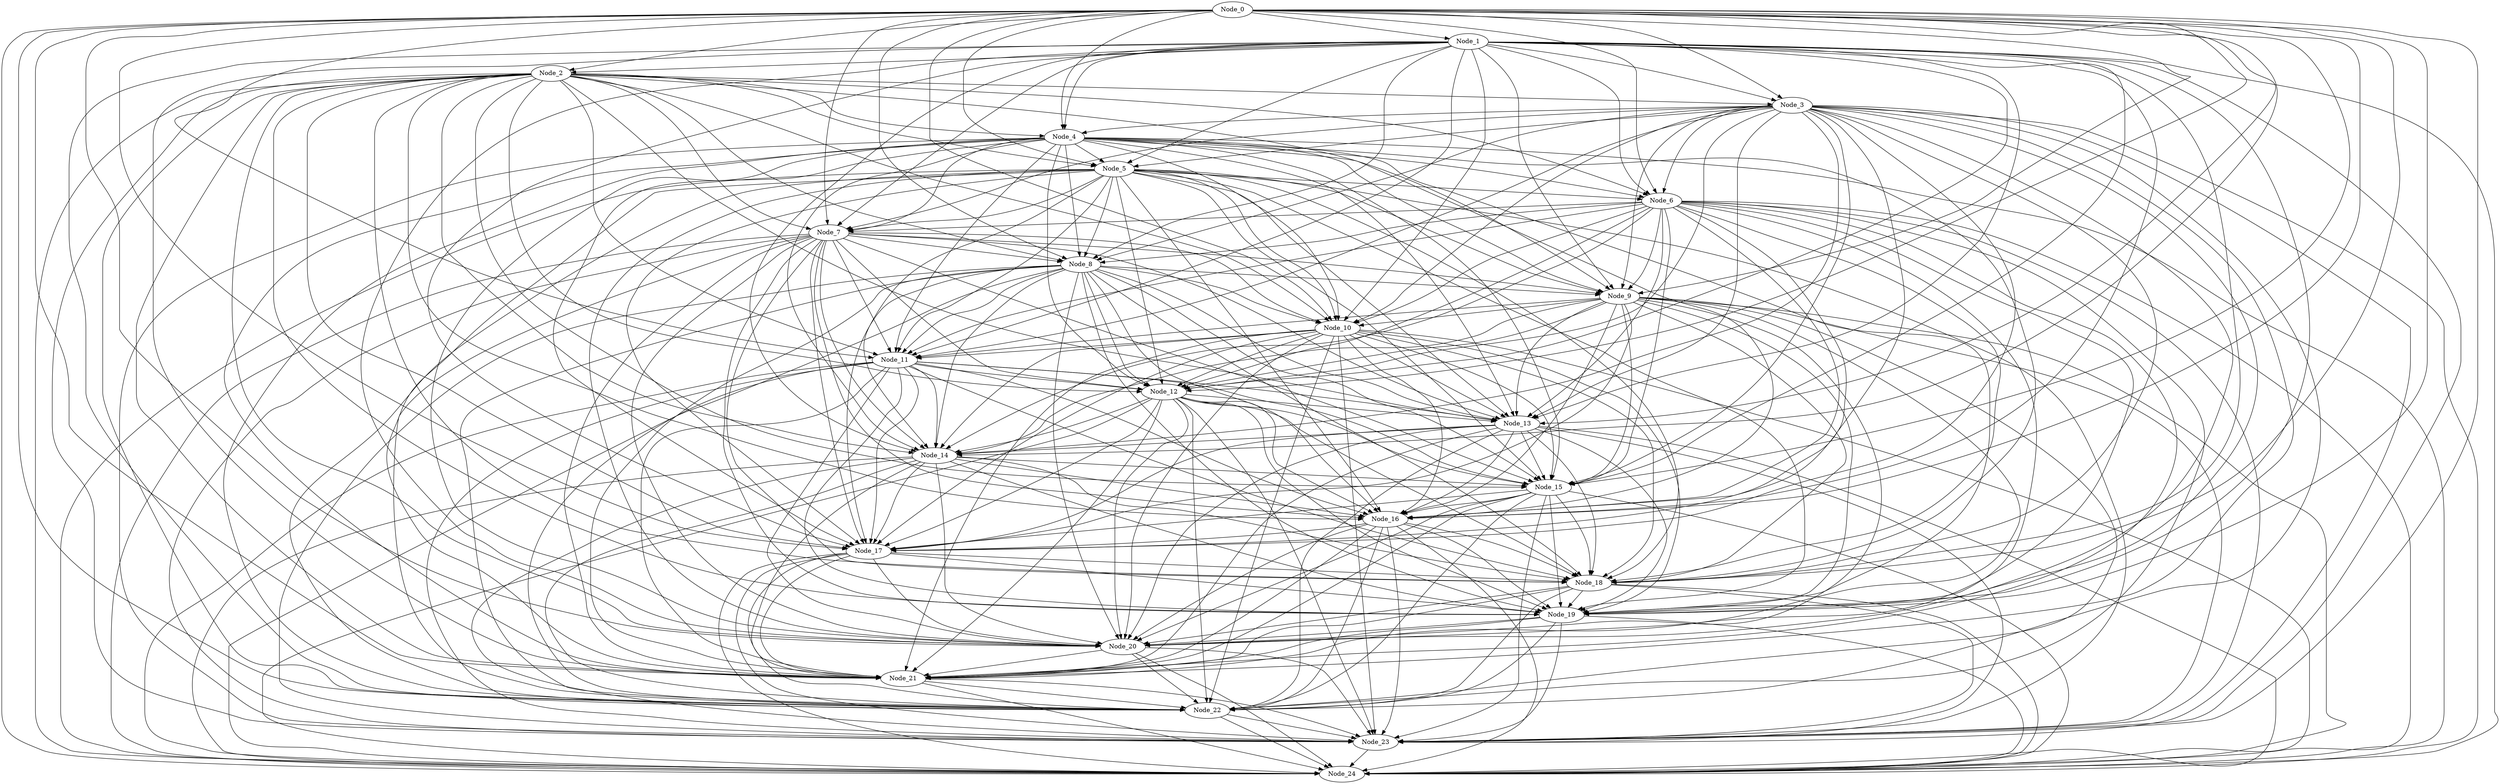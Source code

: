 digraph CliqueGraph {
	Node_0
	Node_1
	Node_2
	Node_3
	Node_4
	Node_5
	Node_6
	Node_7
	Node_8
	Node_9
	Node_10
	Node_11
	Node_12
	Node_13
	Node_14
	Node_15
	Node_16
	Node_17
	Node_18
	Node_19
	Node_20
	Node_21
	Node_22
	Node_23
	Node_24
	Node_0 -> Node_1
	Node_0 -> Node_2
	Node_0 -> Node_3
	Node_0 -> Node_4
	Node_0 -> Node_5
	Node_0 -> Node_6
	Node_0 -> Node_7
	Node_0 -> Node_8
	Node_0 -> Node_9
	Node_0 -> Node_10
	Node_0 -> Node_11
	Node_0 -> Node_12
	Node_0 -> Node_13
	Node_0 -> Node_14
	Node_0 -> Node_15
	Node_0 -> Node_16
	Node_0 -> Node_17
	Node_0 -> Node_18
	Node_0 -> Node_19
	Node_0 -> Node_20
	Node_0 -> Node_21
	Node_0 -> Node_22
	Node_0 -> Node_23
	Node_0 -> Node_24
	Node_1 -> Node_2
	Node_1 -> Node_3
	Node_1 -> Node_4
	Node_1 -> Node_5
	Node_1 -> Node_6
	Node_1 -> Node_7
	Node_1 -> Node_8
	Node_1 -> Node_9
	Node_1 -> Node_10
	Node_1 -> Node_11
	Node_1 -> Node_12
	Node_1 -> Node_13
	Node_1 -> Node_14
	Node_1 -> Node_15
	Node_1 -> Node_16
	Node_1 -> Node_17
	Node_1 -> Node_18
	Node_1 -> Node_19
	Node_1 -> Node_20
	Node_1 -> Node_21
	Node_1 -> Node_22
	Node_1 -> Node_23
	Node_1 -> Node_24
	Node_2 -> Node_3
	Node_2 -> Node_4
	Node_2 -> Node_5
	Node_2 -> Node_6
	Node_2 -> Node_7
	Node_2 -> Node_8
	Node_2 -> Node_9
	Node_2 -> Node_10
	Node_2 -> Node_11
	Node_2 -> Node_12
	Node_2 -> Node_13
	Node_2 -> Node_14
	Node_2 -> Node_15
	Node_2 -> Node_16
	Node_2 -> Node_17
	Node_2 -> Node_18
	Node_2 -> Node_19
	Node_2 -> Node_20
	Node_2 -> Node_21
	Node_2 -> Node_22
	Node_2 -> Node_23
	Node_2 -> Node_24
	Node_3 -> Node_4
	Node_3 -> Node_5
	Node_3 -> Node_6
	Node_3 -> Node_7
	Node_3 -> Node_8
	Node_3 -> Node_9
	Node_3 -> Node_10
	Node_3 -> Node_11
	Node_3 -> Node_12
	Node_3 -> Node_13
	Node_3 -> Node_14
	Node_3 -> Node_15
	Node_3 -> Node_16
	Node_3 -> Node_17
	Node_3 -> Node_18
	Node_3 -> Node_19
	Node_3 -> Node_20
	Node_3 -> Node_21
	Node_3 -> Node_22
	Node_3 -> Node_23
	Node_3 -> Node_24
	Node_4 -> Node_5
	Node_4 -> Node_6
	Node_4 -> Node_7
	Node_4 -> Node_8
	Node_4 -> Node_9
	Node_4 -> Node_10
	Node_4 -> Node_11
	Node_4 -> Node_12
	Node_4 -> Node_13
	Node_4 -> Node_14
	Node_4 -> Node_15
	Node_4 -> Node_16
	Node_4 -> Node_17
	Node_4 -> Node_18
	Node_4 -> Node_19
	Node_4 -> Node_20
	Node_4 -> Node_21
	Node_4 -> Node_22
	Node_4 -> Node_23
	Node_4 -> Node_24
	Node_5 -> Node_6
	Node_5 -> Node_7
	Node_5 -> Node_8
	Node_5 -> Node_9
	Node_5 -> Node_10
	Node_5 -> Node_11
	Node_5 -> Node_12
	Node_5 -> Node_13
	Node_5 -> Node_14
	Node_5 -> Node_15
	Node_5 -> Node_16
	Node_5 -> Node_17
	Node_5 -> Node_18
	Node_5 -> Node_19
	Node_5 -> Node_20
	Node_5 -> Node_21
	Node_5 -> Node_22
	Node_5 -> Node_23
	Node_5 -> Node_24
	Node_6 -> Node_7
	Node_6 -> Node_8
	Node_6 -> Node_9
	Node_6 -> Node_10
	Node_6 -> Node_11
	Node_6 -> Node_12
	Node_6 -> Node_13
	Node_6 -> Node_14
	Node_6 -> Node_15
	Node_6 -> Node_16
	Node_6 -> Node_17
	Node_6 -> Node_18
	Node_6 -> Node_19
	Node_6 -> Node_20
	Node_6 -> Node_21
	Node_6 -> Node_22
	Node_6 -> Node_23
	Node_6 -> Node_24
	Node_7 -> Node_8
	Node_7 -> Node_9
	Node_7 -> Node_10
	Node_7 -> Node_11
	Node_7 -> Node_12
	Node_7 -> Node_13
	Node_7 -> Node_14
	Node_7 -> Node_15
	Node_7 -> Node_16
	Node_7 -> Node_17
	Node_7 -> Node_18
	Node_7 -> Node_19
	Node_7 -> Node_20
	Node_7 -> Node_21
	Node_7 -> Node_22
	Node_7 -> Node_23
	Node_7 -> Node_24
	Node_8 -> Node_9
	Node_8 -> Node_10
	Node_8 -> Node_11
	Node_8 -> Node_12
	Node_8 -> Node_13
	Node_8 -> Node_14
	Node_8 -> Node_15
	Node_8 -> Node_16
	Node_8 -> Node_17
	Node_8 -> Node_18
	Node_8 -> Node_19
	Node_8 -> Node_20
	Node_8 -> Node_21
	Node_8 -> Node_22
	Node_8 -> Node_23
	Node_8 -> Node_24
	Node_9 -> Node_10
	Node_9 -> Node_11
	Node_9 -> Node_12
	Node_9 -> Node_13
	Node_9 -> Node_14
	Node_9 -> Node_15
	Node_9 -> Node_16
	Node_9 -> Node_17
	Node_9 -> Node_18
	Node_9 -> Node_19
	Node_9 -> Node_20
	Node_9 -> Node_21
	Node_9 -> Node_22
	Node_9 -> Node_23
	Node_9 -> Node_24
	Node_10 -> Node_11
	Node_10 -> Node_12
	Node_10 -> Node_13
	Node_10 -> Node_14
	Node_10 -> Node_15
	Node_10 -> Node_16
	Node_10 -> Node_17
	Node_10 -> Node_18
	Node_10 -> Node_19
	Node_10 -> Node_20
	Node_10 -> Node_21
	Node_10 -> Node_22
	Node_10 -> Node_23
	Node_10 -> Node_24
	Node_11 -> Node_12
	Node_11 -> Node_13
	Node_11 -> Node_14
	Node_11 -> Node_15
	Node_11 -> Node_16
	Node_11 -> Node_17
	Node_11 -> Node_18
	Node_11 -> Node_19
	Node_11 -> Node_20
	Node_11 -> Node_21
	Node_11 -> Node_22
	Node_11 -> Node_23
	Node_11 -> Node_24
	Node_12 -> Node_13
	Node_12 -> Node_14
	Node_12 -> Node_15
	Node_12 -> Node_16
	Node_12 -> Node_17
	Node_12 -> Node_18
	Node_12 -> Node_19
	Node_12 -> Node_20
	Node_12 -> Node_21
	Node_12 -> Node_22
	Node_12 -> Node_23
	Node_12 -> Node_24
	Node_13 -> Node_14
	Node_13 -> Node_15
	Node_13 -> Node_16
	Node_13 -> Node_17
	Node_13 -> Node_18
	Node_13 -> Node_19
	Node_13 -> Node_20
	Node_13 -> Node_21
	Node_13 -> Node_22
	Node_13 -> Node_23
	Node_13 -> Node_24
	Node_14 -> Node_15
	Node_14 -> Node_16
	Node_14 -> Node_17
	Node_14 -> Node_18
	Node_14 -> Node_19
	Node_14 -> Node_20
	Node_14 -> Node_21
	Node_14 -> Node_22
	Node_14 -> Node_23
	Node_14 -> Node_24
	Node_15 -> Node_16
	Node_15 -> Node_17
	Node_15 -> Node_18
	Node_15 -> Node_19
	Node_15 -> Node_20
	Node_15 -> Node_21
	Node_15 -> Node_22
	Node_15 -> Node_23
	Node_15 -> Node_24
	Node_16 -> Node_17
	Node_16 -> Node_18
	Node_16 -> Node_19
	Node_16 -> Node_20
	Node_16 -> Node_21
	Node_16 -> Node_22
	Node_16 -> Node_23
	Node_16 -> Node_24
	Node_17 -> Node_18
	Node_17 -> Node_19
	Node_17 -> Node_20
	Node_17 -> Node_21
	Node_17 -> Node_22
	Node_17 -> Node_23
	Node_17 -> Node_24
	Node_18 -> Node_19
	Node_18 -> Node_20
	Node_18 -> Node_21
	Node_18 -> Node_22
	Node_18 -> Node_23
	Node_18 -> Node_24
	Node_19 -> Node_20
	Node_19 -> Node_21
	Node_19 -> Node_22
	Node_19 -> Node_23
	Node_19 -> Node_24
	Node_20 -> Node_21
	Node_20 -> Node_22
	Node_20 -> Node_23
	Node_20 -> Node_24
	Node_21 -> Node_22
	Node_21 -> Node_23
	Node_21 -> Node_24
	Node_22 -> Node_23
	Node_22 -> Node_24
	Node_23 -> Node_24
}
